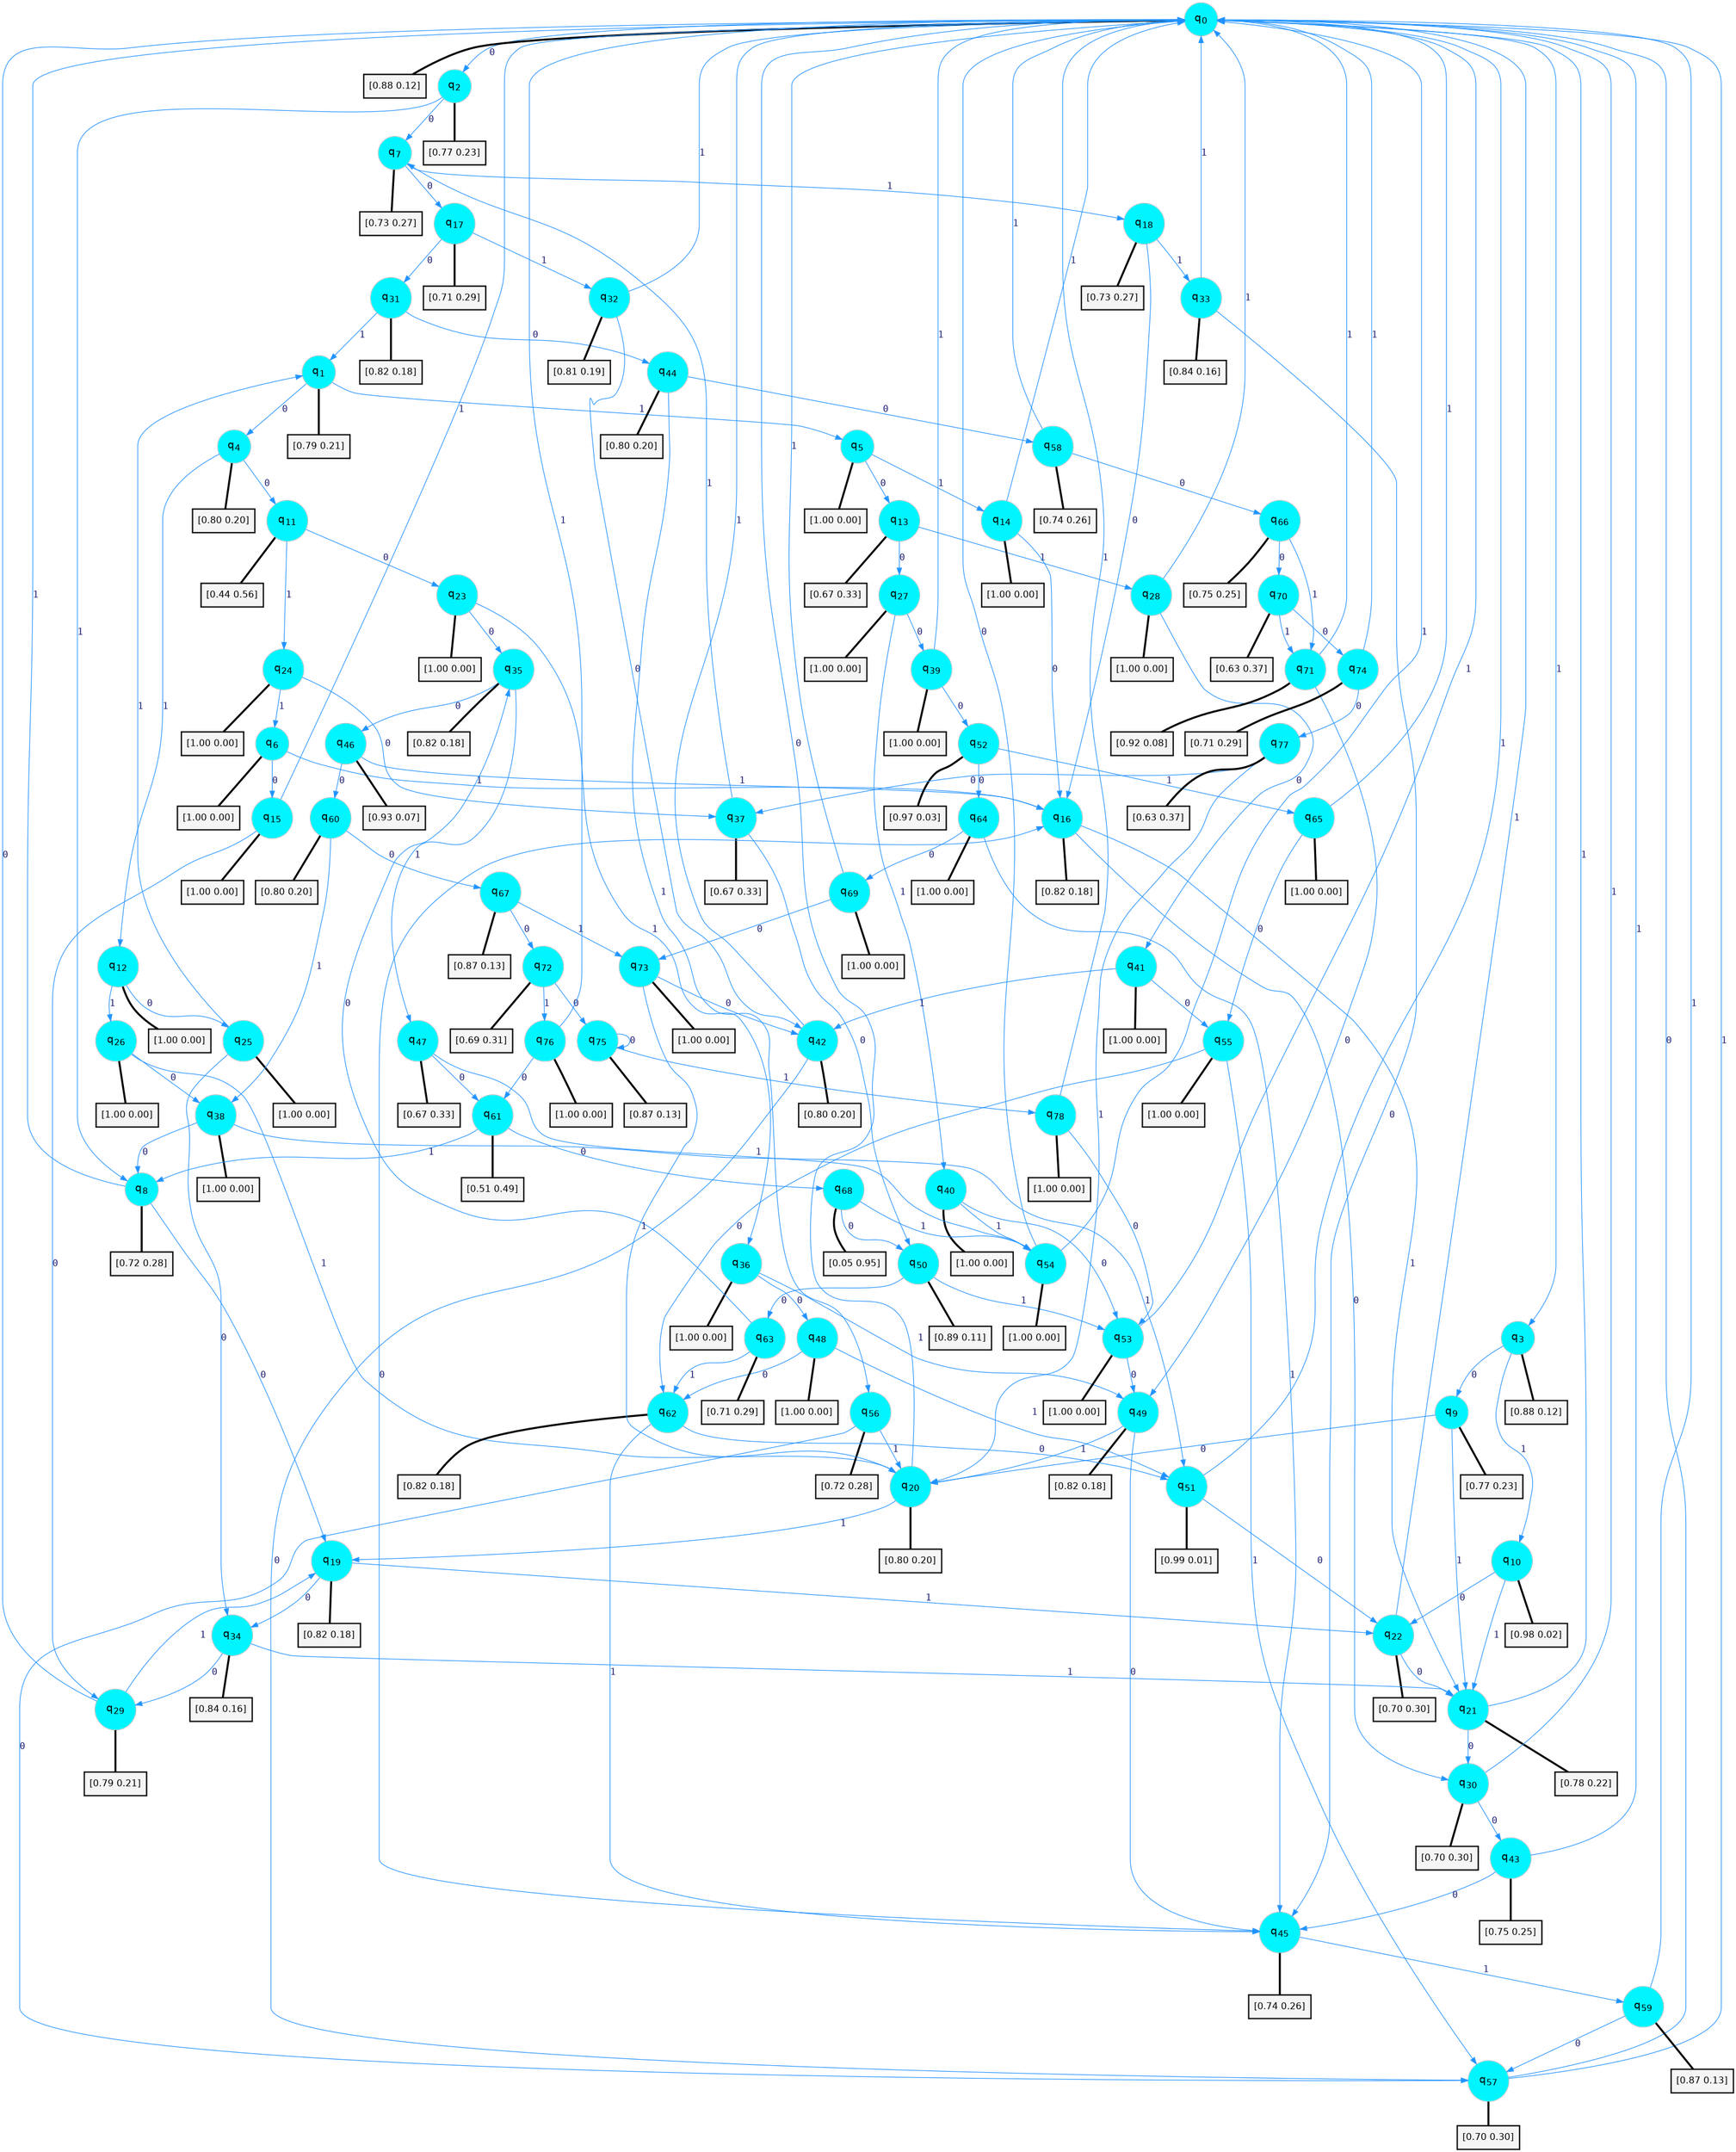digraph G {
graph [
bgcolor=transparent, dpi=300, rankdir=TD, size="40,25"];
node [
color=gray, fillcolor=turquoise1, fontcolor=black, fontname=Helvetica, fontsize=16, fontweight=bold, shape=circle, style=filled];
edge [
arrowsize=1, color=dodgerblue1, fontcolor=midnightblue, fontname=courier, fontweight=bold, penwidth=1, style=solid, weight=20];
0[label=<q<SUB>0</SUB>>];
1[label=<q<SUB>1</SUB>>];
2[label=<q<SUB>2</SUB>>];
3[label=<q<SUB>3</SUB>>];
4[label=<q<SUB>4</SUB>>];
5[label=<q<SUB>5</SUB>>];
6[label=<q<SUB>6</SUB>>];
7[label=<q<SUB>7</SUB>>];
8[label=<q<SUB>8</SUB>>];
9[label=<q<SUB>9</SUB>>];
10[label=<q<SUB>10</SUB>>];
11[label=<q<SUB>11</SUB>>];
12[label=<q<SUB>12</SUB>>];
13[label=<q<SUB>13</SUB>>];
14[label=<q<SUB>14</SUB>>];
15[label=<q<SUB>15</SUB>>];
16[label=<q<SUB>16</SUB>>];
17[label=<q<SUB>17</SUB>>];
18[label=<q<SUB>18</SUB>>];
19[label=<q<SUB>19</SUB>>];
20[label=<q<SUB>20</SUB>>];
21[label=<q<SUB>21</SUB>>];
22[label=<q<SUB>22</SUB>>];
23[label=<q<SUB>23</SUB>>];
24[label=<q<SUB>24</SUB>>];
25[label=<q<SUB>25</SUB>>];
26[label=<q<SUB>26</SUB>>];
27[label=<q<SUB>27</SUB>>];
28[label=<q<SUB>28</SUB>>];
29[label=<q<SUB>29</SUB>>];
30[label=<q<SUB>30</SUB>>];
31[label=<q<SUB>31</SUB>>];
32[label=<q<SUB>32</SUB>>];
33[label=<q<SUB>33</SUB>>];
34[label=<q<SUB>34</SUB>>];
35[label=<q<SUB>35</SUB>>];
36[label=<q<SUB>36</SUB>>];
37[label=<q<SUB>37</SUB>>];
38[label=<q<SUB>38</SUB>>];
39[label=<q<SUB>39</SUB>>];
40[label=<q<SUB>40</SUB>>];
41[label=<q<SUB>41</SUB>>];
42[label=<q<SUB>42</SUB>>];
43[label=<q<SUB>43</SUB>>];
44[label=<q<SUB>44</SUB>>];
45[label=<q<SUB>45</SUB>>];
46[label=<q<SUB>46</SUB>>];
47[label=<q<SUB>47</SUB>>];
48[label=<q<SUB>48</SUB>>];
49[label=<q<SUB>49</SUB>>];
50[label=<q<SUB>50</SUB>>];
51[label=<q<SUB>51</SUB>>];
52[label=<q<SUB>52</SUB>>];
53[label=<q<SUB>53</SUB>>];
54[label=<q<SUB>54</SUB>>];
55[label=<q<SUB>55</SUB>>];
56[label=<q<SUB>56</SUB>>];
57[label=<q<SUB>57</SUB>>];
58[label=<q<SUB>58</SUB>>];
59[label=<q<SUB>59</SUB>>];
60[label=<q<SUB>60</SUB>>];
61[label=<q<SUB>61</SUB>>];
62[label=<q<SUB>62</SUB>>];
63[label=<q<SUB>63</SUB>>];
64[label=<q<SUB>64</SUB>>];
65[label=<q<SUB>65</SUB>>];
66[label=<q<SUB>66</SUB>>];
67[label=<q<SUB>67</SUB>>];
68[label=<q<SUB>68</SUB>>];
69[label=<q<SUB>69</SUB>>];
70[label=<q<SUB>70</SUB>>];
71[label=<q<SUB>71</SUB>>];
72[label=<q<SUB>72</SUB>>];
73[label=<q<SUB>73</SUB>>];
74[label=<q<SUB>74</SUB>>];
75[label=<q<SUB>75</SUB>>];
76[label=<q<SUB>76</SUB>>];
77[label=<q<SUB>77</SUB>>];
78[label=<q<SUB>78</SUB>>];
79[label="[0.88 0.12]", shape=box,fontcolor=black, fontname=Helvetica, fontsize=14, penwidth=2, fillcolor=whitesmoke,color=black];
80[label="[0.79 0.21]", shape=box,fontcolor=black, fontname=Helvetica, fontsize=14, penwidth=2, fillcolor=whitesmoke,color=black];
81[label="[0.77 0.23]", shape=box,fontcolor=black, fontname=Helvetica, fontsize=14, penwidth=2, fillcolor=whitesmoke,color=black];
82[label="[0.88 0.12]", shape=box,fontcolor=black, fontname=Helvetica, fontsize=14, penwidth=2, fillcolor=whitesmoke,color=black];
83[label="[0.80 0.20]", shape=box,fontcolor=black, fontname=Helvetica, fontsize=14, penwidth=2, fillcolor=whitesmoke,color=black];
84[label="[1.00 0.00]", shape=box,fontcolor=black, fontname=Helvetica, fontsize=14, penwidth=2, fillcolor=whitesmoke,color=black];
85[label="[1.00 0.00]", shape=box,fontcolor=black, fontname=Helvetica, fontsize=14, penwidth=2, fillcolor=whitesmoke,color=black];
86[label="[0.73 0.27]", shape=box,fontcolor=black, fontname=Helvetica, fontsize=14, penwidth=2, fillcolor=whitesmoke,color=black];
87[label="[0.72 0.28]", shape=box,fontcolor=black, fontname=Helvetica, fontsize=14, penwidth=2, fillcolor=whitesmoke,color=black];
88[label="[0.77 0.23]", shape=box,fontcolor=black, fontname=Helvetica, fontsize=14, penwidth=2, fillcolor=whitesmoke,color=black];
89[label="[0.98 0.02]", shape=box,fontcolor=black, fontname=Helvetica, fontsize=14, penwidth=2, fillcolor=whitesmoke,color=black];
90[label="[0.44 0.56]", shape=box,fontcolor=black, fontname=Helvetica, fontsize=14, penwidth=2, fillcolor=whitesmoke,color=black];
91[label="[1.00 0.00]", shape=box,fontcolor=black, fontname=Helvetica, fontsize=14, penwidth=2, fillcolor=whitesmoke,color=black];
92[label="[0.67 0.33]", shape=box,fontcolor=black, fontname=Helvetica, fontsize=14, penwidth=2, fillcolor=whitesmoke,color=black];
93[label="[1.00 0.00]", shape=box,fontcolor=black, fontname=Helvetica, fontsize=14, penwidth=2, fillcolor=whitesmoke,color=black];
94[label="[1.00 0.00]", shape=box,fontcolor=black, fontname=Helvetica, fontsize=14, penwidth=2, fillcolor=whitesmoke,color=black];
95[label="[0.82 0.18]", shape=box,fontcolor=black, fontname=Helvetica, fontsize=14, penwidth=2, fillcolor=whitesmoke,color=black];
96[label="[0.71 0.29]", shape=box,fontcolor=black, fontname=Helvetica, fontsize=14, penwidth=2, fillcolor=whitesmoke,color=black];
97[label="[0.73 0.27]", shape=box,fontcolor=black, fontname=Helvetica, fontsize=14, penwidth=2, fillcolor=whitesmoke,color=black];
98[label="[0.82 0.18]", shape=box,fontcolor=black, fontname=Helvetica, fontsize=14, penwidth=2, fillcolor=whitesmoke,color=black];
99[label="[0.80 0.20]", shape=box,fontcolor=black, fontname=Helvetica, fontsize=14, penwidth=2, fillcolor=whitesmoke,color=black];
100[label="[0.78 0.22]", shape=box,fontcolor=black, fontname=Helvetica, fontsize=14, penwidth=2, fillcolor=whitesmoke,color=black];
101[label="[0.70 0.30]", shape=box,fontcolor=black, fontname=Helvetica, fontsize=14, penwidth=2, fillcolor=whitesmoke,color=black];
102[label="[1.00 0.00]", shape=box,fontcolor=black, fontname=Helvetica, fontsize=14, penwidth=2, fillcolor=whitesmoke,color=black];
103[label="[1.00 0.00]", shape=box,fontcolor=black, fontname=Helvetica, fontsize=14, penwidth=2, fillcolor=whitesmoke,color=black];
104[label="[1.00 0.00]", shape=box,fontcolor=black, fontname=Helvetica, fontsize=14, penwidth=2, fillcolor=whitesmoke,color=black];
105[label="[1.00 0.00]", shape=box,fontcolor=black, fontname=Helvetica, fontsize=14, penwidth=2, fillcolor=whitesmoke,color=black];
106[label="[1.00 0.00]", shape=box,fontcolor=black, fontname=Helvetica, fontsize=14, penwidth=2, fillcolor=whitesmoke,color=black];
107[label="[1.00 0.00]", shape=box,fontcolor=black, fontname=Helvetica, fontsize=14, penwidth=2, fillcolor=whitesmoke,color=black];
108[label="[0.79 0.21]", shape=box,fontcolor=black, fontname=Helvetica, fontsize=14, penwidth=2, fillcolor=whitesmoke,color=black];
109[label="[0.70 0.30]", shape=box,fontcolor=black, fontname=Helvetica, fontsize=14, penwidth=2, fillcolor=whitesmoke,color=black];
110[label="[0.82 0.18]", shape=box,fontcolor=black, fontname=Helvetica, fontsize=14, penwidth=2, fillcolor=whitesmoke,color=black];
111[label="[0.81 0.19]", shape=box,fontcolor=black, fontname=Helvetica, fontsize=14, penwidth=2, fillcolor=whitesmoke,color=black];
112[label="[0.84 0.16]", shape=box,fontcolor=black, fontname=Helvetica, fontsize=14, penwidth=2, fillcolor=whitesmoke,color=black];
113[label="[0.84 0.16]", shape=box,fontcolor=black, fontname=Helvetica, fontsize=14, penwidth=2, fillcolor=whitesmoke,color=black];
114[label="[0.82 0.18]", shape=box,fontcolor=black, fontname=Helvetica, fontsize=14, penwidth=2, fillcolor=whitesmoke,color=black];
115[label="[1.00 0.00]", shape=box,fontcolor=black, fontname=Helvetica, fontsize=14, penwidth=2, fillcolor=whitesmoke,color=black];
116[label="[0.67 0.33]", shape=box,fontcolor=black, fontname=Helvetica, fontsize=14, penwidth=2, fillcolor=whitesmoke,color=black];
117[label="[1.00 0.00]", shape=box,fontcolor=black, fontname=Helvetica, fontsize=14, penwidth=2, fillcolor=whitesmoke,color=black];
118[label="[1.00 0.00]", shape=box,fontcolor=black, fontname=Helvetica, fontsize=14, penwidth=2, fillcolor=whitesmoke,color=black];
119[label="[1.00 0.00]", shape=box,fontcolor=black, fontname=Helvetica, fontsize=14, penwidth=2, fillcolor=whitesmoke,color=black];
120[label="[1.00 0.00]", shape=box,fontcolor=black, fontname=Helvetica, fontsize=14, penwidth=2, fillcolor=whitesmoke,color=black];
121[label="[0.80 0.20]", shape=box,fontcolor=black, fontname=Helvetica, fontsize=14, penwidth=2, fillcolor=whitesmoke,color=black];
122[label="[0.75 0.25]", shape=box,fontcolor=black, fontname=Helvetica, fontsize=14, penwidth=2, fillcolor=whitesmoke,color=black];
123[label="[0.80 0.20]", shape=box,fontcolor=black, fontname=Helvetica, fontsize=14, penwidth=2, fillcolor=whitesmoke,color=black];
124[label="[0.74 0.26]", shape=box,fontcolor=black, fontname=Helvetica, fontsize=14, penwidth=2, fillcolor=whitesmoke,color=black];
125[label="[0.93 0.07]", shape=box,fontcolor=black, fontname=Helvetica, fontsize=14, penwidth=2, fillcolor=whitesmoke,color=black];
126[label="[0.67 0.33]", shape=box,fontcolor=black, fontname=Helvetica, fontsize=14, penwidth=2, fillcolor=whitesmoke,color=black];
127[label="[1.00 0.00]", shape=box,fontcolor=black, fontname=Helvetica, fontsize=14, penwidth=2, fillcolor=whitesmoke,color=black];
128[label="[0.82 0.18]", shape=box,fontcolor=black, fontname=Helvetica, fontsize=14, penwidth=2, fillcolor=whitesmoke,color=black];
129[label="[0.89 0.11]", shape=box,fontcolor=black, fontname=Helvetica, fontsize=14, penwidth=2, fillcolor=whitesmoke,color=black];
130[label="[0.99 0.01]", shape=box,fontcolor=black, fontname=Helvetica, fontsize=14, penwidth=2, fillcolor=whitesmoke,color=black];
131[label="[0.97 0.03]", shape=box,fontcolor=black, fontname=Helvetica, fontsize=14, penwidth=2, fillcolor=whitesmoke,color=black];
132[label="[1.00 0.00]", shape=box,fontcolor=black, fontname=Helvetica, fontsize=14, penwidth=2, fillcolor=whitesmoke,color=black];
133[label="[1.00 0.00]", shape=box,fontcolor=black, fontname=Helvetica, fontsize=14, penwidth=2, fillcolor=whitesmoke,color=black];
134[label="[1.00 0.00]", shape=box,fontcolor=black, fontname=Helvetica, fontsize=14, penwidth=2, fillcolor=whitesmoke,color=black];
135[label="[0.72 0.28]", shape=box,fontcolor=black, fontname=Helvetica, fontsize=14, penwidth=2, fillcolor=whitesmoke,color=black];
136[label="[0.70 0.30]", shape=box,fontcolor=black, fontname=Helvetica, fontsize=14, penwidth=2, fillcolor=whitesmoke,color=black];
137[label="[0.74 0.26]", shape=box,fontcolor=black, fontname=Helvetica, fontsize=14, penwidth=2, fillcolor=whitesmoke,color=black];
138[label="[0.87 0.13]", shape=box,fontcolor=black, fontname=Helvetica, fontsize=14, penwidth=2, fillcolor=whitesmoke,color=black];
139[label="[0.80 0.20]", shape=box,fontcolor=black, fontname=Helvetica, fontsize=14, penwidth=2, fillcolor=whitesmoke,color=black];
140[label="[0.51 0.49]", shape=box,fontcolor=black, fontname=Helvetica, fontsize=14, penwidth=2, fillcolor=whitesmoke,color=black];
141[label="[0.82 0.18]", shape=box,fontcolor=black, fontname=Helvetica, fontsize=14, penwidth=2, fillcolor=whitesmoke,color=black];
142[label="[0.71 0.29]", shape=box,fontcolor=black, fontname=Helvetica, fontsize=14, penwidth=2, fillcolor=whitesmoke,color=black];
143[label="[1.00 0.00]", shape=box,fontcolor=black, fontname=Helvetica, fontsize=14, penwidth=2, fillcolor=whitesmoke,color=black];
144[label="[1.00 0.00]", shape=box,fontcolor=black, fontname=Helvetica, fontsize=14, penwidth=2, fillcolor=whitesmoke,color=black];
145[label="[0.75 0.25]", shape=box,fontcolor=black, fontname=Helvetica, fontsize=14, penwidth=2, fillcolor=whitesmoke,color=black];
146[label="[0.87 0.13]", shape=box,fontcolor=black, fontname=Helvetica, fontsize=14, penwidth=2, fillcolor=whitesmoke,color=black];
147[label="[0.05 0.95]", shape=box,fontcolor=black, fontname=Helvetica, fontsize=14, penwidth=2, fillcolor=whitesmoke,color=black];
148[label="[1.00 0.00]", shape=box,fontcolor=black, fontname=Helvetica, fontsize=14, penwidth=2, fillcolor=whitesmoke,color=black];
149[label="[0.63 0.37]", shape=box,fontcolor=black, fontname=Helvetica, fontsize=14, penwidth=2, fillcolor=whitesmoke,color=black];
150[label="[0.92 0.08]", shape=box,fontcolor=black, fontname=Helvetica, fontsize=14, penwidth=2, fillcolor=whitesmoke,color=black];
151[label="[0.69 0.31]", shape=box,fontcolor=black, fontname=Helvetica, fontsize=14, penwidth=2, fillcolor=whitesmoke,color=black];
152[label="[1.00 0.00]", shape=box,fontcolor=black, fontname=Helvetica, fontsize=14, penwidth=2, fillcolor=whitesmoke,color=black];
153[label="[0.71 0.29]", shape=box,fontcolor=black, fontname=Helvetica, fontsize=14, penwidth=2, fillcolor=whitesmoke,color=black];
154[label="[0.87 0.13]", shape=box,fontcolor=black, fontname=Helvetica, fontsize=14, penwidth=2, fillcolor=whitesmoke,color=black];
155[label="[1.00 0.00]", shape=box,fontcolor=black, fontname=Helvetica, fontsize=14, penwidth=2, fillcolor=whitesmoke,color=black];
156[label="[0.63 0.37]", shape=box,fontcolor=black, fontname=Helvetica, fontsize=14, penwidth=2, fillcolor=whitesmoke,color=black];
157[label="[1.00 0.00]", shape=box,fontcolor=black, fontname=Helvetica, fontsize=14, penwidth=2, fillcolor=whitesmoke,color=black];
0->2 [label=0];
0->3 [label=1];
0->79 [arrowhead=none, penwidth=3,color=black];
1->4 [label=0];
1->5 [label=1];
1->80 [arrowhead=none, penwidth=3,color=black];
2->7 [label=0];
2->8 [label=1];
2->81 [arrowhead=none, penwidth=3,color=black];
3->9 [label=0];
3->10 [label=1];
3->82 [arrowhead=none, penwidth=3,color=black];
4->11 [label=0];
4->12 [label=1];
4->83 [arrowhead=none, penwidth=3,color=black];
5->13 [label=0];
5->14 [label=1];
5->84 [arrowhead=none, penwidth=3,color=black];
6->15 [label=0];
6->16 [label=1];
6->85 [arrowhead=none, penwidth=3,color=black];
7->17 [label=0];
7->18 [label=1];
7->86 [arrowhead=none, penwidth=3,color=black];
8->19 [label=0];
8->0 [label=1];
8->87 [arrowhead=none, penwidth=3,color=black];
9->20 [label=0];
9->21 [label=1];
9->88 [arrowhead=none, penwidth=3,color=black];
10->22 [label=0];
10->21 [label=1];
10->89 [arrowhead=none, penwidth=3,color=black];
11->23 [label=0];
11->24 [label=1];
11->90 [arrowhead=none, penwidth=3,color=black];
12->25 [label=0];
12->26 [label=1];
12->91 [arrowhead=none, penwidth=3,color=black];
13->27 [label=0];
13->28 [label=1];
13->92 [arrowhead=none, penwidth=3,color=black];
14->16 [label=0];
14->0 [label=1];
14->93 [arrowhead=none, penwidth=3,color=black];
15->29 [label=0];
15->0 [label=1];
15->94 [arrowhead=none, penwidth=3,color=black];
16->30 [label=0];
16->21 [label=1];
16->95 [arrowhead=none, penwidth=3,color=black];
17->31 [label=0];
17->32 [label=1];
17->96 [arrowhead=none, penwidth=3,color=black];
18->16 [label=0];
18->33 [label=1];
18->97 [arrowhead=none, penwidth=3,color=black];
19->34 [label=0];
19->22 [label=1];
19->98 [arrowhead=none, penwidth=3,color=black];
20->0 [label=0];
20->19 [label=1];
20->99 [arrowhead=none, penwidth=3,color=black];
21->30 [label=0];
21->0 [label=1];
21->100 [arrowhead=none, penwidth=3,color=black];
22->21 [label=0];
22->0 [label=1];
22->101 [arrowhead=none, penwidth=3,color=black];
23->35 [label=0];
23->36 [label=1];
23->102 [arrowhead=none, penwidth=3,color=black];
24->37 [label=0];
24->6 [label=1];
24->103 [arrowhead=none, penwidth=3,color=black];
25->34 [label=0];
25->1 [label=1];
25->104 [arrowhead=none, penwidth=3,color=black];
26->38 [label=0];
26->20 [label=1];
26->105 [arrowhead=none, penwidth=3,color=black];
27->39 [label=0];
27->40 [label=1];
27->106 [arrowhead=none, penwidth=3,color=black];
28->41 [label=0];
28->0 [label=1];
28->107 [arrowhead=none, penwidth=3,color=black];
29->0 [label=0];
29->19 [label=1];
29->108 [arrowhead=none, penwidth=3,color=black];
30->43 [label=0];
30->0 [label=1];
30->109 [arrowhead=none, penwidth=3,color=black];
31->44 [label=0];
31->1 [label=1];
31->110 [arrowhead=none, penwidth=3,color=black];
32->42 [label=0];
32->0 [label=1];
32->111 [arrowhead=none, penwidth=3,color=black];
33->45 [label=0];
33->0 [label=1];
33->112 [arrowhead=none, penwidth=3,color=black];
34->29 [label=0];
34->21 [label=1];
34->113 [arrowhead=none, penwidth=3,color=black];
35->46 [label=0];
35->47 [label=1];
35->114 [arrowhead=none, penwidth=3,color=black];
36->48 [label=0];
36->49 [label=1];
36->115 [arrowhead=none, penwidth=3,color=black];
37->50 [label=0];
37->7 [label=1];
37->116 [arrowhead=none, penwidth=3,color=black];
38->8 [label=0];
38->51 [label=1];
38->117 [arrowhead=none, penwidth=3,color=black];
39->52 [label=0];
39->0 [label=1];
39->118 [arrowhead=none, penwidth=3,color=black];
40->53 [label=0];
40->54 [label=1];
40->119 [arrowhead=none, penwidth=3,color=black];
41->55 [label=0];
41->42 [label=1];
41->120 [arrowhead=none, penwidth=3,color=black];
42->57 [label=0];
42->0 [label=1];
42->121 [arrowhead=none, penwidth=3,color=black];
43->45 [label=0];
43->0 [label=1];
43->122 [arrowhead=none, penwidth=3,color=black];
44->58 [label=0];
44->56 [label=1];
44->123 [arrowhead=none, penwidth=3,color=black];
45->16 [label=0];
45->59 [label=1];
45->124 [arrowhead=none, penwidth=3,color=black];
46->60 [label=0];
46->16 [label=1];
46->125 [arrowhead=none, penwidth=3,color=black];
47->61 [label=0];
47->54 [label=1];
47->126 [arrowhead=none, penwidth=3,color=black];
48->62 [label=0];
48->51 [label=1];
48->127 [arrowhead=none, penwidth=3,color=black];
49->45 [label=0];
49->20 [label=1];
49->128 [arrowhead=none, penwidth=3,color=black];
50->63 [label=0];
50->53 [label=1];
50->129 [arrowhead=none, penwidth=3,color=black];
51->22 [label=0];
51->0 [label=1];
51->130 [arrowhead=none, penwidth=3,color=black];
52->64 [label=0];
52->65 [label=1];
52->131 [arrowhead=none, penwidth=3,color=black];
53->49 [label=0];
53->0 [label=1];
53->132 [arrowhead=none, penwidth=3,color=black];
54->0 [label=0];
54->0 [label=1];
54->133 [arrowhead=none, penwidth=3,color=black];
55->62 [label=0];
55->57 [label=1];
55->134 [arrowhead=none, penwidth=3,color=black];
56->57 [label=0];
56->20 [label=1];
56->135 [arrowhead=none, penwidth=3,color=black];
57->0 [label=0];
57->0 [label=1];
57->136 [arrowhead=none, penwidth=3,color=black];
58->66 [label=0];
58->0 [label=1];
58->137 [arrowhead=none, penwidth=3,color=black];
59->57 [label=0];
59->0 [label=1];
59->138 [arrowhead=none, penwidth=3,color=black];
60->67 [label=0];
60->38 [label=1];
60->139 [arrowhead=none, penwidth=3,color=black];
61->68 [label=0];
61->8 [label=1];
61->140 [arrowhead=none, penwidth=3,color=black];
62->51 [label=0];
62->45 [label=1];
62->141 [arrowhead=none, penwidth=3,color=black];
63->35 [label=0];
63->62 [label=1];
63->142 [arrowhead=none, penwidth=3,color=black];
64->69 [label=0];
64->45 [label=1];
64->143 [arrowhead=none, penwidth=3,color=black];
65->55 [label=0];
65->0 [label=1];
65->144 [arrowhead=none, penwidth=3,color=black];
66->70 [label=0];
66->71 [label=1];
66->145 [arrowhead=none, penwidth=3,color=black];
67->72 [label=0];
67->73 [label=1];
67->146 [arrowhead=none, penwidth=3,color=black];
68->50 [label=0];
68->54 [label=1];
68->147 [arrowhead=none, penwidth=3,color=black];
69->73 [label=0];
69->0 [label=1];
69->148 [arrowhead=none, penwidth=3,color=black];
70->74 [label=0];
70->71 [label=1];
70->149 [arrowhead=none, penwidth=3,color=black];
71->49 [label=0];
71->0 [label=1];
71->150 [arrowhead=none, penwidth=3,color=black];
72->75 [label=0];
72->76 [label=1];
72->151 [arrowhead=none, penwidth=3,color=black];
73->42 [label=0];
73->20 [label=1];
73->152 [arrowhead=none, penwidth=3,color=black];
74->77 [label=0];
74->0 [label=1];
74->153 [arrowhead=none, penwidth=3,color=black];
75->75 [label=0];
75->78 [label=1];
75->154 [arrowhead=none, penwidth=3,color=black];
76->61 [label=0];
76->0 [label=1];
76->155 [arrowhead=none, penwidth=3,color=black];
77->37 [label=0];
77->20 [label=1];
77->156 [arrowhead=none, penwidth=3,color=black];
78->53 [label=0];
78->0 [label=1];
78->157 [arrowhead=none, penwidth=3,color=black];
}
